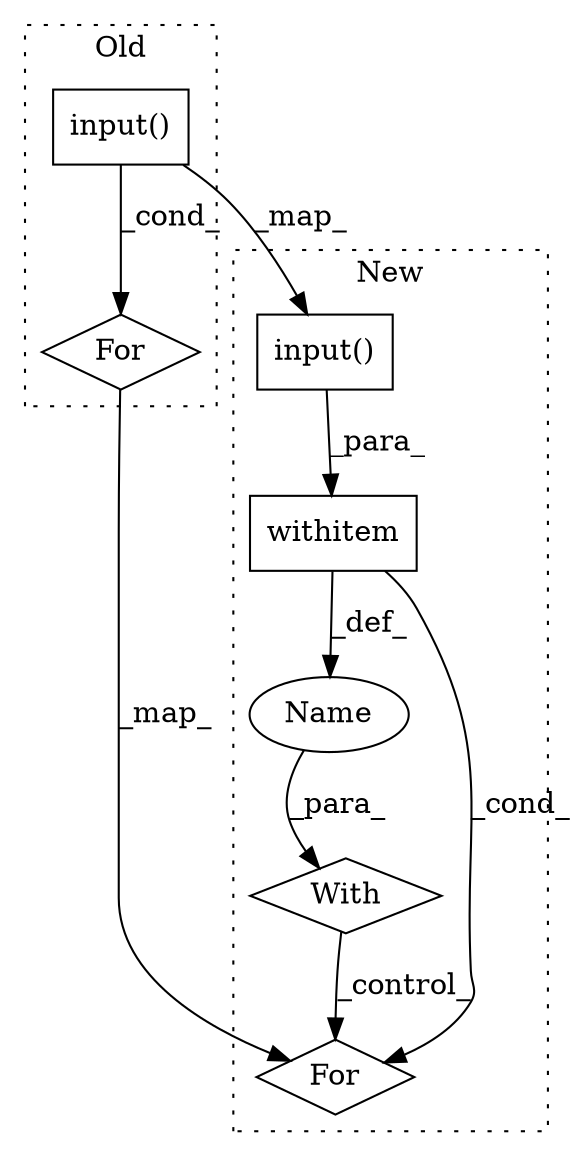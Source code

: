 digraph G {
subgraph cluster0 {
1 [label="input()" a="75" s="851" l="72" shape="box"];
7 [label="For" a="107" s="836,923" l="4,10" shape="diamond"];
label = "Old";
style="dotted";
}
subgraph cluster1 {
2 [label="input()" a="75" s="829" l="72" shape="box"];
3 [label="With" a="39" s="824,838" l="5,78" shape="diamond"];
4 [label="withitem" a="49" s="829" l="9" shape="box"];
5 [label="Name" a="87" s="905" l="1" shape="ellipse"];
6 [label="For" a="107" s="916,932" l="4,14" shape="diamond"];
label = "New";
style="dotted";
}
1 -> 2 [label="_map_"];
1 -> 7 [label="_cond_"];
2 -> 4 [label="_para_"];
3 -> 6 [label="_control_"];
4 -> 6 [label="_cond_"];
4 -> 5 [label="_def_"];
5 -> 3 [label="_para_"];
7 -> 6 [label="_map_"];
}